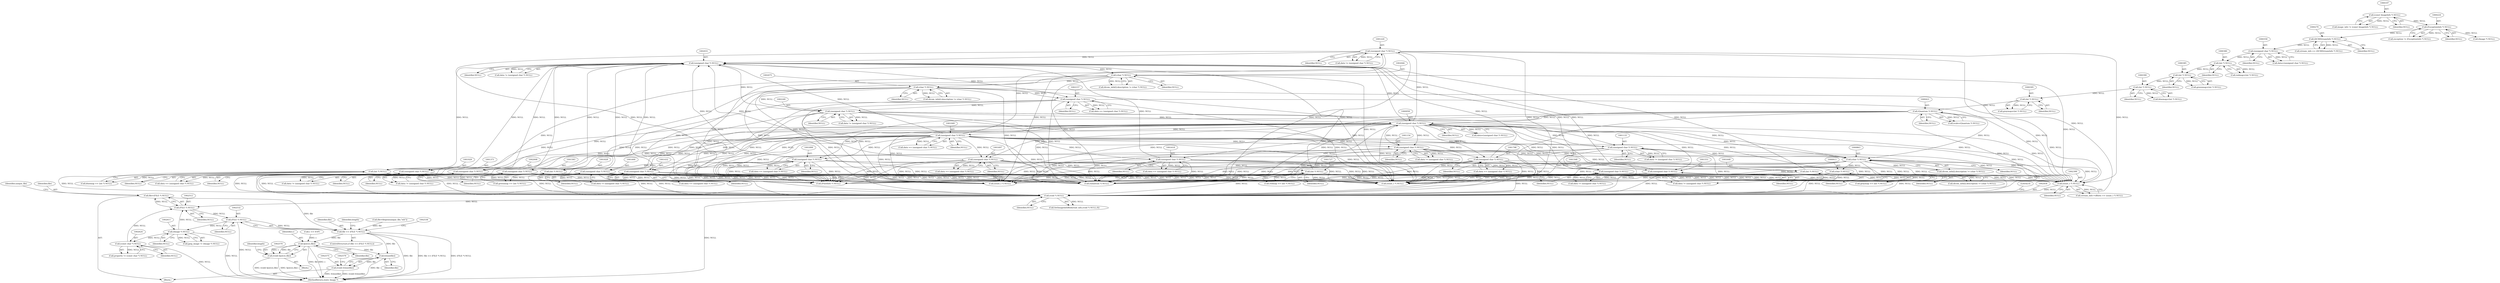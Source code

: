 digraph "0_ImageMagick_5511ef530576ed18fd636baa3bb4eda3d667665d@pointer" {
"1002509" [label="(Call,file=(FILE *) NULL)"];
"1002511" [label="(Call,(FILE *) NULL)"];
"1002457" [label="(Call,(void *) NULL)"];
"1001219" [label="(Call,(unsigned char *) NULL)"];
"1001048" [label="(Call,(unsigned char *) NULL)"];
"1000957" [label="(Call,(unsigned char *) NULL)"];
"1002248" [label="(Call,(unsigned char *) NULL)"];
"1002030" [label="(Call,(unsigned char *) NULL)"];
"1001431" [label="(Call,(unsigned char *) NULL)"];
"1001647" [label="(Call,(int *) NULL)"];
"1001617" [label="(Call,(unsigned char *) NULL)"];
"1001567" [label="(Call,(unsigned char *) NULL)"];
"1001726" [label="(Call,(int *) NULL)"];
"1001696" [label="(Call,(unsigned char *) NULL)"];
"1002007" [label="(Call,(unsigned char *) NULL)"];
"1001898" [label="(Call,(unsigned char *) NULL)"];
"1001797" [label="(Call,(unsigned char *) NULL)"];
"1001550" [label="(Call,(unsigned char *) NULL)"];
"1001827" [label="(Call,(int *) NULL)"];
"1001928" [label="(Call,(int *) NULL)"];
"1001370" [label="(Call,(unsigned char *) NULL)"];
"1001582" [label="(Call,(unsigned char *) NULL)"];
"1001599" [label="(Call,(unsigned char *) NULL)"];
"1002156" [label="(Call,(unsigned char *) NULL)"];
"1002074" [label="(Call,(char *) NULL)"];
"1002045" [label="(Call,(char *) NULL)"];
"1000420" [label="(Call,(Quantum *) NULL)"];
"1000394" [label="(Call,(int *) NULL)"];
"1000389" [label="(Call,(int *) NULL)"];
"1000384" [label="(Call,(int *) NULL)"];
"1000379" [label="(Call,(int *) NULL)"];
"1000357" [label="(Call,(unsigned char *) NULL)"];
"1000278" [label="(Call,(DCMStreamInfo *) NULL)"];
"1000223" [label="(Call,(ExceptionInfo *) NULL)"];
"1000196" [label="(Call,(const ImageInfo *) NULL)"];
"1000912" [label="(Call,(char *) NULL)"];
"1000862" [label="(Call,(char *) NULL)"];
"1001132" [label="(Call,(unsigned char *) NULL)"];
"1001153" [label="(Call,(unsigned char *) NULL)"];
"1002398" [label="(Call,(ssize_t *) NULL)"];
"1002623" [label="(Call,(const char *) NULL)"];
"1002610" [label="(Call,(Image *) NULL)"];
"1002531" [label="(Call,(FILE *) NULL)"];
"1002529" [label="(Call,file == (FILE *) NULL)"];
"1002571" [label="(Call,fputc(c,file))"];
"1002569" [label="(Call,(void) fputc(c,file))"];
"1002576" [label="(Call,fclose(file))"];
"1002574" [label="(Call,(void) fclose(file))"];
"1001698" [label="(Identifier,NULL)"];
"1001584" [label="(Identifier,NULL)"];
"1001582" [label="(Call,(unsigned char *) NULL)"];
"1002528" [label="(ControlStructure,if (file == (FILE *) NULL))"];
"1000221" [label="(Call,exception != (ExceptionInfo *) NULL)"];
"1002074" [label="(Call,(char *) NULL)"];
"1002076" [label="(Identifier,NULL)"];
"1000420" [label="(Call,(Quantum *) NULL)"];
"1001151" [label="(Call,data != (unsigned char *) NULL)"];
"1002250" [label="(Identifier,NULL)"];
"1002530" [label="(Identifier,file)"];
"1001050" [label="(Identifier,NULL)"];
"1002510" [label="(Identifier,file)"];
"1002551" [label="(Block,)"];
"1001155" [label="(Identifier,NULL)"];
"1000862" [label="(Call,(char *) NULL)"];
"1004591" [label="(Call,(ssize_t *) NULL)"];
"1000906" [label="(Call,dicom_info[i].description != (char *) NULL)"];
"1002689" [label="(Call,(Quantum *) NULL)"];
"1002612" [label="(Identifier,NULL)"];
"1000194" [label="(Call,image_info != (const ImageInfo *) NULL)"];
"1002400" [label="(Identifier,NULL)"];
"1000389" [label="(Call,(int *) NULL)"];
"1001928" [label="(Call,(int *) NULL)"];
"1000223" [label="(Call,(ExceptionInfo *) NULL)"];
"1002068" [label="(Call,dicom_info[i].description != (char *) NULL)"];
"1001649" [label="(Identifier,NULL)"];
"1000394" [label="(Call,(int *) NULL)"];
"1001601" [label="(Identifier,NULL)"];
"1001130" [label="(Call,data != (unsigned char *) NULL)"];
"1000396" [label="(Identifier,NULL)"];
"1002246" [label="(Call,data != (unsigned char *) NULL)"];
"1002576" [label="(Call,fclose(file))"];
"1002572" [label="(Identifier,c)"];
"1004677" [label="(MethodReturn,static Image *)"];
"1000418" [label="(Call,scale=(Quantum *) NULL)"];
"1002158" [label="(Identifier,NULL)"];
"1000196" [label="(Call,(const ImageInfo *) NULL)"];
"1002577" [label="(Identifier,file)"];
"1001368" [label="(Call,data == (unsigned char *) NULL)"];
"1002455" [label="(Call,SetImageInfoBlob(read_info,(void *) NULL,0))"];
"1000225" [label="(Identifier,NULL)"];
"1001134" [label="(Identifier,NULL)"];
"1002475" [label="(Block,)"];
"1002515" [label="(Identifier,unique_file)"];
"1002621" [label="(Call,property != (const char *) NULL)"];
"1000959" [label="(Identifier,NULL)"];
"1002799" [label="(Call,(ssize_t *) NULL)"];
"1000359" [label="(Identifier,NULL)"];
"1001221" [label="(Identifier,NULL)"];
"1000377" [label="(Call,redmap=(int *) NULL)"];
"1000379" [label="(Call,(int *) NULL)"];
"1001153" [label="(Call,(unsigned char *) NULL)"];
"1002009" [label="(Identifier,NULL)"];
"1002625" [label="(Identifier,NULL)"];
"1002030" [label="(Call,(unsigned char *) NULL)"];
"1001645" [label="(Call,graymap == (int *) NULL)"];
"1001132" [label="(Call,(unsigned char *) NULL)"];
"1001647" [label="(Call,(int *) NULL)"];
"1002610" [label="(Call,(Image *) NULL)"];
"1000914" [label="(Identifier,NULL)"];
"1002547" [label="(Identifier,length)"];
"1001617" [label="(Call,(unsigned char *) NULL)"];
"1002513" [label="(Identifier,NULL)"];
"1000278" [label="(Call,(DCMStreamInfo *) NULL)"];
"1000387" [label="(Call,bluemap=(int *) NULL)"];
"1002523" [label="(Call,file=fdopen(unique_file,\"wb\"))"];
"1002039" [label="(Call,dicom_info[i].description != (char *) NULL)"];
"1001724" [label="(Call,redmap == (int *) NULL)"];
"1000957" [label="(Call,(unsigned char *) NULL)"];
"1001799" [label="(Identifier,NULL)"];
"1002511" [label="(Call,(FILE *) NULL)"];
"1000422" [label="(Identifier,NULL)"];
"1001619" [label="(Identifier,NULL)"];
"1002248" [label="(Call,(unsigned char *) NULL)"];
"1002569" [label="(Call,(void) fputc(c,file))"];
"1002032" [label="(Identifier,NULL)"];
"1002156" [label="(Call,(unsigned char *) NULL)"];
"1001217" [label="(Call,data != (unsigned char *) NULL)"];
"1001552" [label="(Identifier,NULL)"];
"1000391" [label="(Identifier,NULL)"];
"1002550" [label="(Identifier,length)"];
"1001048" [label="(Call,(unsigned char *) NULL)"];
"1002005" [label="(Call,data != (unsigned char *) NULL)"];
"1002574" [label="(Call,(void) fclose(file))"];
"1002007" [label="(Call,(unsigned char *) NULL)"];
"1000198" [label="(Identifier,NULL)"];
"1002571" [label="(Call,fputc(c,file))"];
"1001567" [label="(Call,(unsigned char *) NULL)"];
"1001898" [label="(Call,(unsigned char *) NULL)"];
"1002045" [label="(Call,(char *) NULL)"];
"1001565" [label="(Call,data != (unsigned char *) NULL)"];
"1001825" [label="(Call,greenmap == (int *) NULL)"];
"1001896" [label="(Call,data == (unsigned char *) NULL)"];
"1000912" [label="(Call,(char *) NULL)"];
"1001433" [label="(Identifier,NULL)"];
"1001550" [label="(Call,(unsigned char *) NULL)"];
"1001728" [label="(Identifier,NULL)"];
"1000381" [label="(Identifier,NULL)"];
"1001726" [label="(Call,(int *) NULL)"];
"1002533" [label="(Identifier,NULL)"];
"1002028" [label="(Call,data != (unsigned char *) NULL)"];
"1000280" [label="(Identifier,NULL)"];
"1000386" [label="(Identifier,NULL)"];
"1000384" [label="(Call,(int *) NULL)"];
"1002460" [label="(Literal,0)"];
"1001926" [label="(Call,bluemap == (int *) NULL)"];
"1001900" [label="(Identifier,NULL)"];
"1001219" [label="(Call,(unsigned char *) NULL)"];
"1002608" [label="(Call,jpeg_image != (Image *) NULL)"];
"1002573" [label="(Identifier,file)"];
"1001431" [label="(Call,(unsigned char *) NULL)"];
"1001372" [label="(Identifier,NULL)"];
"1000392" [label="(Call,graymap=(int *) NULL)"];
"1002623" [label="(Call,(const char *) NULL)"];
"1002917" [label="(Call,(PixelInfo *) NULL)"];
"1001580" [label="(Call,data != (unsigned char *) NULL)"];
"1002459" [label="(Identifier,NULL)"];
"1002154" [label="(Call,data == (unsigned char *) NULL)"];
"1000955" [label="(Call,data=(unsigned char *) NULL)"];
"1000355" [label="(Call,data=(unsigned char *) NULL)"];
"1002394" [label="(Call,stream_info->offsets == (ssize_t *) NULL)"];
"1002398" [label="(Call,(ssize_t *) NULL)"];
"1001827" [label="(Call,(int *) NULL)"];
"1001046" [label="(Call,data == (unsigned char *) NULL)"];
"1001599" [label="(Call,(unsigned char *) NULL)"];
"1001694" [label="(Call,data == (unsigned char *) NULL)"];
"1001597" [label="(Call,data != (unsigned char *) NULL)"];
"1000357" [label="(Call,(unsigned char *) NULL)"];
"1002509" [label="(Call,file=(FILE *) NULL)"];
"1002529" [label="(Call,file == (FILE *) NULL)"];
"1002531" [label="(Call,(FILE *) NULL)"];
"1001795" [label="(Call,data == (unsigned char *) NULL)"];
"1000276" [label="(Call,stream_info == (DCMStreamInfo *) NULL)"];
"1002457" [label="(Call,(void *) NULL)"];
"1000382" [label="(Call,greenmap=(int *) NULL)"];
"1001548" [label="(Call,data != (unsigned char *) NULL)"];
"1000856" [label="(Call,dicom_info[i].description != (char *) NULL)"];
"1002557" [label="(Call,c == EOF)"];
"1001696" [label="(Call,(unsigned char *) NULL)"];
"1001615" [label="(Call,data == (unsigned char *) NULL)"];
"1000864" [label="(Identifier,NULL)"];
"1001429" [label="(Call,data == (unsigned char *) NULL)"];
"1001569" [label="(Identifier,NULL)"];
"1001829" [label="(Identifier,NULL)"];
"1001930" [label="(Identifier,NULL)"];
"1001797" [label="(Call,(unsigned char *) NULL)"];
"1000254" [label="(Call,(Image *) NULL)"];
"1001370" [label="(Call,(unsigned char *) NULL)"];
"1002047" [label="(Identifier,NULL)"];
"1002509" -> "1002475"  [label="AST: "];
"1002509" -> "1002511"  [label="CFG: "];
"1002510" -> "1002509"  [label="AST: "];
"1002511" -> "1002509"  [label="AST: "];
"1002515" -> "1002509"  [label="CFG: "];
"1002511" -> "1002509"  [label="DDG: NULL"];
"1002509" -> "1002529"  [label="DDG: file"];
"1002511" -> "1002513"  [label="CFG: "];
"1002512" -> "1002511"  [label="AST: "];
"1002513" -> "1002511"  [label="AST: "];
"1002457" -> "1002511"  [label="DDG: NULL"];
"1002623" -> "1002511"  [label="DDG: NULL"];
"1002610" -> "1002511"  [label="DDG: NULL"];
"1002511" -> "1002531"  [label="DDG: NULL"];
"1002457" -> "1002455"  [label="AST: "];
"1002457" -> "1002459"  [label="CFG: "];
"1002458" -> "1002457"  [label="AST: "];
"1002459" -> "1002457"  [label="AST: "];
"1002460" -> "1002457"  [label="CFG: "];
"1002457" -> "1004677"  [label="DDG: NULL"];
"1002457" -> "1002455"  [label="DDG: NULL"];
"1001219" -> "1002457"  [label="DDG: NULL"];
"1001431" -> "1002457"  [label="DDG: NULL"];
"1001647" -> "1002457"  [label="DDG: NULL"];
"1002398" -> "1002457"  [label="DDG: NULL"];
"1001567" -> "1002457"  [label="DDG: NULL"];
"1002248" -> "1002457"  [label="DDG: NULL"];
"1000862" -> "1002457"  [label="DDG: NULL"];
"1002156" -> "1002457"  [label="DDG: NULL"];
"1000420" -> "1002457"  [label="DDG: NULL"];
"1001726" -> "1002457"  [label="DDG: NULL"];
"1001696" -> "1002457"  [label="DDG: NULL"];
"1002007" -> "1002457"  [label="DDG: NULL"];
"1001898" -> "1002457"  [label="DDG: NULL"];
"1001797" -> "1002457"  [label="DDG: NULL"];
"1002074" -> "1002457"  [label="DDG: NULL"];
"1001550" -> "1002457"  [label="DDG: NULL"];
"1001132" -> "1002457"  [label="DDG: NULL"];
"1001153" -> "1002457"  [label="DDG: NULL"];
"1001827" -> "1002457"  [label="DDG: NULL"];
"1001928" -> "1002457"  [label="DDG: NULL"];
"1001048" -> "1002457"  [label="DDG: NULL"];
"1001617" -> "1002457"  [label="DDG: NULL"];
"1001370" -> "1002457"  [label="DDG: NULL"];
"1001582" -> "1002457"  [label="DDG: NULL"];
"1002045" -> "1002457"  [label="DDG: NULL"];
"1000912" -> "1002457"  [label="DDG: NULL"];
"1001599" -> "1002457"  [label="DDG: NULL"];
"1000957" -> "1002457"  [label="DDG: NULL"];
"1001219" -> "1001217"  [label="AST: "];
"1001219" -> "1001221"  [label="CFG: "];
"1001220" -> "1001219"  [label="AST: "];
"1001221" -> "1001219"  [label="AST: "];
"1001217" -> "1001219"  [label="CFG: "];
"1001219" -> "1001217"  [label="DDG: NULL"];
"1001048" -> "1001219"  [label="DDG: NULL"];
"1000957" -> "1001219"  [label="DDG: NULL"];
"1001219" -> "1002030"  [label="DDG: NULL"];
"1001219" -> "1002398"  [label="DDG: NULL"];
"1001219" -> "1002689"  [label="DDG: NULL"];
"1001219" -> "1002799"  [label="DDG: NULL"];
"1001219" -> "1002917"  [label="DDG: NULL"];
"1001219" -> "1004591"  [label="DDG: NULL"];
"1001048" -> "1001046"  [label="AST: "];
"1001048" -> "1001050"  [label="CFG: "];
"1001049" -> "1001048"  [label="AST: "];
"1001050" -> "1001048"  [label="AST: "];
"1001046" -> "1001048"  [label="CFG: "];
"1001048" -> "1001046"  [label="DDG: NULL"];
"1000957" -> "1001048"  [label="DDG: NULL"];
"1001048" -> "1001132"  [label="DDG: NULL"];
"1001048" -> "1001153"  [label="DDG: NULL"];
"1001048" -> "1001370"  [label="DDG: NULL"];
"1001048" -> "1001431"  [label="DDG: NULL"];
"1001048" -> "1001550"  [label="DDG: NULL"];
"1001048" -> "1001567"  [label="DDG: NULL"];
"1001048" -> "1001582"  [label="DDG: NULL"];
"1001048" -> "1001599"  [label="DDG: NULL"];
"1001048" -> "1001617"  [label="DDG: NULL"];
"1001048" -> "1001696"  [label="DDG: NULL"];
"1001048" -> "1001797"  [label="DDG: NULL"];
"1001048" -> "1001898"  [label="DDG: NULL"];
"1001048" -> "1002007"  [label="DDG: NULL"];
"1001048" -> "1002030"  [label="DDG: NULL"];
"1001048" -> "1002398"  [label="DDG: NULL"];
"1001048" -> "1002689"  [label="DDG: NULL"];
"1001048" -> "1002799"  [label="DDG: NULL"];
"1001048" -> "1002917"  [label="DDG: NULL"];
"1001048" -> "1004591"  [label="DDG: NULL"];
"1000957" -> "1000955"  [label="AST: "];
"1000957" -> "1000959"  [label="CFG: "];
"1000958" -> "1000957"  [label="AST: "];
"1000959" -> "1000957"  [label="AST: "];
"1000955" -> "1000957"  [label="CFG: "];
"1000957" -> "1000862"  [label="DDG: NULL"];
"1000957" -> "1000955"  [label="DDG: NULL"];
"1002248" -> "1000957"  [label="DDG: NULL"];
"1000420" -> "1000957"  [label="DDG: NULL"];
"1000912" -> "1000957"  [label="DDG: NULL"];
"1001132" -> "1000957"  [label="DDG: NULL"];
"1001153" -> "1000957"  [label="DDG: NULL"];
"1000957" -> "1001132"  [label="DDG: NULL"];
"1000957" -> "1001153"  [label="DDG: NULL"];
"1000957" -> "1001370"  [label="DDG: NULL"];
"1000957" -> "1001431"  [label="DDG: NULL"];
"1000957" -> "1001550"  [label="DDG: NULL"];
"1000957" -> "1001567"  [label="DDG: NULL"];
"1000957" -> "1001582"  [label="DDG: NULL"];
"1000957" -> "1001599"  [label="DDG: NULL"];
"1000957" -> "1001617"  [label="DDG: NULL"];
"1000957" -> "1001696"  [label="DDG: NULL"];
"1000957" -> "1001797"  [label="DDG: NULL"];
"1000957" -> "1001898"  [label="DDG: NULL"];
"1000957" -> "1002007"  [label="DDG: NULL"];
"1000957" -> "1002030"  [label="DDG: NULL"];
"1000957" -> "1002398"  [label="DDG: NULL"];
"1000957" -> "1002689"  [label="DDG: NULL"];
"1000957" -> "1002799"  [label="DDG: NULL"];
"1000957" -> "1002917"  [label="DDG: NULL"];
"1000957" -> "1004591"  [label="DDG: NULL"];
"1002248" -> "1002246"  [label="AST: "];
"1002248" -> "1002250"  [label="CFG: "];
"1002249" -> "1002248"  [label="AST: "];
"1002250" -> "1002248"  [label="AST: "];
"1002246" -> "1002248"  [label="CFG: "];
"1002248" -> "1000862"  [label="DDG: NULL"];
"1002248" -> "1002246"  [label="DDG: NULL"];
"1002030" -> "1002248"  [label="DDG: NULL"];
"1002156" -> "1002248"  [label="DDG: NULL"];
"1002074" -> "1002248"  [label="DDG: NULL"];
"1002248" -> "1002398"  [label="DDG: NULL"];
"1002248" -> "1002689"  [label="DDG: NULL"];
"1002248" -> "1002799"  [label="DDG: NULL"];
"1002248" -> "1002917"  [label="DDG: NULL"];
"1002248" -> "1004591"  [label="DDG: NULL"];
"1002030" -> "1002028"  [label="AST: "];
"1002030" -> "1002032"  [label="CFG: "];
"1002031" -> "1002030"  [label="AST: "];
"1002032" -> "1002030"  [label="AST: "];
"1002028" -> "1002030"  [label="CFG: "];
"1002030" -> "1002028"  [label="DDG: NULL"];
"1001431" -> "1002030"  [label="DDG: NULL"];
"1001647" -> "1002030"  [label="DDG: NULL"];
"1001567" -> "1002030"  [label="DDG: NULL"];
"1001726" -> "1002030"  [label="DDG: NULL"];
"1001696" -> "1002030"  [label="DDG: NULL"];
"1002007" -> "1002030"  [label="DDG: NULL"];
"1001898" -> "1002030"  [label="DDG: NULL"];
"1001797" -> "1002030"  [label="DDG: NULL"];
"1001550" -> "1002030"  [label="DDG: NULL"];
"1001827" -> "1002030"  [label="DDG: NULL"];
"1001928" -> "1002030"  [label="DDG: NULL"];
"1001617" -> "1002030"  [label="DDG: NULL"];
"1001370" -> "1002030"  [label="DDG: NULL"];
"1001582" -> "1002030"  [label="DDG: NULL"];
"1001599" -> "1002030"  [label="DDG: NULL"];
"1002030" -> "1002045"  [label="DDG: NULL"];
"1002030" -> "1002156"  [label="DDG: NULL"];
"1001431" -> "1001429"  [label="AST: "];
"1001431" -> "1001433"  [label="CFG: "];
"1001432" -> "1001431"  [label="AST: "];
"1001433" -> "1001431"  [label="AST: "];
"1001429" -> "1001431"  [label="CFG: "];
"1001431" -> "1001429"  [label="DDG: NULL"];
"1001431" -> "1002398"  [label="DDG: NULL"];
"1001431" -> "1002689"  [label="DDG: NULL"];
"1001431" -> "1002799"  [label="DDG: NULL"];
"1001431" -> "1002917"  [label="DDG: NULL"];
"1001431" -> "1004591"  [label="DDG: NULL"];
"1001647" -> "1001645"  [label="AST: "];
"1001647" -> "1001649"  [label="CFG: "];
"1001648" -> "1001647"  [label="AST: "];
"1001649" -> "1001647"  [label="AST: "];
"1001645" -> "1001647"  [label="CFG: "];
"1001647" -> "1001645"  [label="DDG: NULL"];
"1001617" -> "1001647"  [label="DDG: NULL"];
"1001647" -> "1002398"  [label="DDG: NULL"];
"1001647" -> "1002689"  [label="DDG: NULL"];
"1001647" -> "1002799"  [label="DDG: NULL"];
"1001647" -> "1002917"  [label="DDG: NULL"];
"1001647" -> "1004591"  [label="DDG: NULL"];
"1001617" -> "1001615"  [label="AST: "];
"1001617" -> "1001619"  [label="CFG: "];
"1001618" -> "1001617"  [label="AST: "];
"1001619" -> "1001617"  [label="AST: "];
"1001615" -> "1001617"  [label="CFG: "];
"1001617" -> "1001615"  [label="DDG: NULL"];
"1001617" -> "1002398"  [label="DDG: NULL"];
"1001617" -> "1002689"  [label="DDG: NULL"];
"1001617" -> "1002799"  [label="DDG: NULL"];
"1001617" -> "1002917"  [label="DDG: NULL"];
"1001617" -> "1004591"  [label="DDG: NULL"];
"1001567" -> "1001565"  [label="AST: "];
"1001567" -> "1001569"  [label="CFG: "];
"1001568" -> "1001567"  [label="AST: "];
"1001569" -> "1001567"  [label="AST: "];
"1001565" -> "1001567"  [label="CFG: "];
"1001567" -> "1001565"  [label="DDG: NULL"];
"1001567" -> "1002398"  [label="DDG: NULL"];
"1001567" -> "1002689"  [label="DDG: NULL"];
"1001567" -> "1002799"  [label="DDG: NULL"];
"1001567" -> "1002917"  [label="DDG: NULL"];
"1001567" -> "1004591"  [label="DDG: NULL"];
"1001726" -> "1001724"  [label="AST: "];
"1001726" -> "1001728"  [label="CFG: "];
"1001727" -> "1001726"  [label="AST: "];
"1001728" -> "1001726"  [label="AST: "];
"1001724" -> "1001726"  [label="CFG: "];
"1001726" -> "1001724"  [label="DDG: NULL"];
"1001696" -> "1001726"  [label="DDG: NULL"];
"1001726" -> "1002398"  [label="DDG: NULL"];
"1001726" -> "1002689"  [label="DDG: NULL"];
"1001726" -> "1002799"  [label="DDG: NULL"];
"1001726" -> "1002917"  [label="DDG: NULL"];
"1001726" -> "1004591"  [label="DDG: NULL"];
"1001696" -> "1001694"  [label="AST: "];
"1001696" -> "1001698"  [label="CFG: "];
"1001697" -> "1001696"  [label="AST: "];
"1001698" -> "1001696"  [label="AST: "];
"1001694" -> "1001696"  [label="CFG: "];
"1001696" -> "1001694"  [label="DDG: NULL"];
"1001696" -> "1002398"  [label="DDG: NULL"];
"1001696" -> "1002689"  [label="DDG: NULL"];
"1001696" -> "1002799"  [label="DDG: NULL"];
"1001696" -> "1002917"  [label="DDG: NULL"];
"1001696" -> "1004591"  [label="DDG: NULL"];
"1002007" -> "1002005"  [label="AST: "];
"1002007" -> "1002009"  [label="CFG: "];
"1002008" -> "1002007"  [label="AST: "];
"1002009" -> "1002007"  [label="AST: "];
"1002005" -> "1002007"  [label="CFG: "];
"1002007" -> "1002005"  [label="DDG: NULL"];
"1002007" -> "1002398"  [label="DDG: NULL"];
"1002007" -> "1002689"  [label="DDG: NULL"];
"1002007" -> "1002799"  [label="DDG: NULL"];
"1002007" -> "1002917"  [label="DDG: NULL"];
"1002007" -> "1004591"  [label="DDG: NULL"];
"1001898" -> "1001896"  [label="AST: "];
"1001898" -> "1001900"  [label="CFG: "];
"1001899" -> "1001898"  [label="AST: "];
"1001900" -> "1001898"  [label="AST: "];
"1001896" -> "1001898"  [label="CFG: "];
"1001898" -> "1001896"  [label="DDG: NULL"];
"1001898" -> "1001928"  [label="DDG: NULL"];
"1001898" -> "1002398"  [label="DDG: NULL"];
"1001898" -> "1002689"  [label="DDG: NULL"];
"1001898" -> "1002799"  [label="DDG: NULL"];
"1001898" -> "1002917"  [label="DDG: NULL"];
"1001898" -> "1004591"  [label="DDG: NULL"];
"1001797" -> "1001795"  [label="AST: "];
"1001797" -> "1001799"  [label="CFG: "];
"1001798" -> "1001797"  [label="AST: "];
"1001799" -> "1001797"  [label="AST: "];
"1001795" -> "1001797"  [label="CFG: "];
"1001797" -> "1001795"  [label="DDG: NULL"];
"1001797" -> "1001827"  [label="DDG: NULL"];
"1001797" -> "1002398"  [label="DDG: NULL"];
"1001797" -> "1002689"  [label="DDG: NULL"];
"1001797" -> "1002799"  [label="DDG: NULL"];
"1001797" -> "1002917"  [label="DDG: NULL"];
"1001797" -> "1004591"  [label="DDG: NULL"];
"1001550" -> "1001548"  [label="AST: "];
"1001550" -> "1001552"  [label="CFG: "];
"1001551" -> "1001550"  [label="AST: "];
"1001552" -> "1001550"  [label="AST: "];
"1001548" -> "1001550"  [label="CFG: "];
"1001550" -> "1001548"  [label="DDG: NULL"];
"1001550" -> "1002398"  [label="DDG: NULL"];
"1001550" -> "1002689"  [label="DDG: NULL"];
"1001550" -> "1002799"  [label="DDG: NULL"];
"1001550" -> "1002917"  [label="DDG: NULL"];
"1001550" -> "1004591"  [label="DDG: NULL"];
"1001827" -> "1001825"  [label="AST: "];
"1001827" -> "1001829"  [label="CFG: "];
"1001828" -> "1001827"  [label="AST: "];
"1001829" -> "1001827"  [label="AST: "];
"1001825" -> "1001827"  [label="CFG: "];
"1001827" -> "1001825"  [label="DDG: NULL"];
"1001827" -> "1002398"  [label="DDG: NULL"];
"1001827" -> "1002689"  [label="DDG: NULL"];
"1001827" -> "1002799"  [label="DDG: NULL"];
"1001827" -> "1002917"  [label="DDG: NULL"];
"1001827" -> "1004591"  [label="DDG: NULL"];
"1001928" -> "1001926"  [label="AST: "];
"1001928" -> "1001930"  [label="CFG: "];
"1001929" -> "1001928"  [label="AST: "];
"1001930" -> "1001928"  [label="AST: "];
"1001926" -> "1001928"  [label="CFG: "];
"1001928" -> "1001926"  [label="DDG: NULL"];
"1001928" -> "1002398"  [label="DDG: NULL"];
"1001928" -> "1002689"  [label="DDG: NULL"];
"1001928" -> "1002799"  [label="DDG: NULL"];
"1001928" -> "1002917"  [label="DDG: NULL"];
"1001928" -> "1004591"  [label="DDG: NULL"];
"1001370" -> "1001368"  [label="AST: "];
"1001370" -> "1001372"  [label="CFG: "];
"1001371" -> "1001370"  [label="AST: "];
"1001372" -> "1001370"  [label="AST: "];
"1001368" -> "1001370"  [label="CFG: "];
"1001370" -> "1001368"  [label="DDG: NULL"];
"1001370" -> "1002398"  [label="DDG: NULL"];
"1001370" -> "1002689"  [label="DDG: NULL"];
"1001370" -> "1002799"  [label="DDG: NULL"];
"1001370" -> "1002917"  [label="DDG: NULL"];
"1001370" -> "1004591"  [label="DDG: NULL"];
"1001582" -> "1001580"  [label="AST: "];
"1001582" -> "1001584"  [label="CFG: "];
"1001583" -> "1001582"  [label="AST: "];
"1001584" -> "1001582"  [label="AST: "];
"1001580" -> "1001582"  [label="CFG: "];
"1001582" -> "1001580"  [label="DDG: NULL"];
"1001582" -> "1002398"  [label="DDG: NULL"];
"1001582" -> "1002689"  [label="DDG: NULL"];
"1001582" -> "1002799"  [label="DDG: NULL"];
"1001582" -> "1002917"  [label="DDG: NULL"];
"1001582" -> "1004591"  [label="DDG: NULL"];
"1001599" -> "1001597"  [label="AST: "];
"1001599" -> "1001601"  [label="CFG: "];
"1001600" -> "1001599"  [label="AST: "];
"1001601" -> "1001599"  [label="AST: "];
"1001597" -> "1001599"  [label="CFG: "];
"1001599" -> "1001597"  [label="DDG: NULL"];
"1001599" -> "1002398"  [label="DDG: NULL"];
"1001599" -> "1002689"  [label="DDG: NULL"];
"1001599" -> "1002799"  [label="DDG: NULL"];
"1001599" -> "1002917"  [label="DDG: NULL"];
"1001599" -> "1004591"  [label="DDG: NULL"];
"1002156" -> "1002154"  [label="AST: "];
"1002156" -> "1002158"  [label="CFG: "];
"1002157" -> "1002156"  [label="AST: "];
"1002158" -> "1002156"  [label="AST: "];
"1002154" -> "1002156"  [label="CFG: "];
"1002156" -> "1002154"  [label="DDG: NULL"];
"1002074" -> "1002156"  [label="DDG: NULL"];
"1002156" -> "1002398"  [label="DDG: NULL"];
"1002156" -> "1002689"  [label="DDG: NULL"];
"1002156" -> "1002799"  [label="DDG: NULL"];
"1002156" -> "1002917"  [label="DDG: NULL"];
"1002156" -> "1004591"  [label="DDG: NULL"];
"1002074" -> "1002068"  [label="AST: "];
"1002074" -> "1002076"  [label="CFG: "];
"1002075" -> "1002074"  [label="AST: "];
"1002076" -> "1002074"  [label="AST: "];
"1002068" -> "1002074"  [label="CFG: "];
"1002074" -> "1002068"  [label="DDG: NULL"];
"1002045" -> "1002074"  [label="DDG: NULL"];
"1002074" -> "1002398"  [label="DDG: NULL"];
"1002074" -> "1002689"  [label="DDG: NULL"];
"1002074" -> "1002799"  [label="DDG: NULL"];
"1002074" -> "1002917"  [label="DDG: NULL"];
"1002074" -> "1004591"  [label="DDG: NULL"];
"1002045" -> "1002039"  [label="AST: "];
"1002045" -> "1002047"  [label="CFG: "];
"1002046" -> "1002045"  [label="AST: "];
"1002047" -> "1002045"  [label="AST: "];
"1002039" -> "1002045"  [label="CFG: "];
"1002045" -> "1002039"  [label="DDG: NULL"];
"1002045" -> "1002398"  [label="DDG: NULL"];
"1002045" -> "1002689"  [label="DDG: NULL"];
"1002045" -> "1002799"  [label="DDG: NULL"];
"1002045" -> "1002917"  [label="DDG: NULL"];
"1002045" -> "1004591"  [label="DDG: NULL"];
"1000420" -> "1000418"  [label="AST: "];
"1000420" -> "1000422"  [label="CFG: "];
"1000421" -> "1000420"  [label="AST: "];
"1000422" -> "1000420"  [label="AST: "];
"1000418" -> "1000420"  [label="CFG: "];
"1000420" -> "1000418"  [label="DDG: NULL"];
"1000394" -> "1000420"  [label="DDG: NULL"];
"1000420" -> "1000862"  [label="DDG: NULL"];
"1000420" -> "1002398"  [label="DDG: NULL"];
"1000420" -> "1002689"  [label="DDG: NULL"];
"1000420" -> "1002799"  [label="DDG: NULL"];
"1000420" -> "1002917"  [label="DDG: NULL"];
"1000420" -> "1004591"  [label="DDG: NULL"];
"1000394" -> "1000392"  [label="AST: "];
"1000394" -> "1000396"  [label="CFG: "];
"1000395" -> "1000394"  [label="AST: "];
"1000396" -> "1000394"  [label="AST: "];
"1000392" -> "1000394"  [label="CFG: "];
"1000394" -> "1000392"  [label="DDG: NULL"];
"1000389" -> "1000394"  [label="DDG: NULL"];
"1000389" -> "1000387"  [label="AST: "];
"1000389" -> "1000391"  [label="CFG: "];
"1000390" -> "1000389"  [label="AST: "];
"1000391" -> "1000389"  [label="AST: "];
"1000387" -> "1000389"  [label="CFG: "];
"1000389" -> "1000387"  [label="DDG: NULL"];
"1000384" -> "1000389"  [label="DDG: NULL"];
"1000384" -> "1000382"  [label="AST: "];
"1000384" -> "1000386"  [label="CFG: "];
"1000385" -> "1000384"  [label="AST: "];
"1000386" -> "1000384"  [label="AST: "];
"1000382" -> "1000384"  [label="CFG: "];
"1000384" -> "1000382"  [label="DDG: NULL"];
"1000379" -> "1000384"  [label="DDG: NULL"];
"1000379" -> "1000377"  [label="AST: "];
"1000379" -> "1000381"  [label="CFG: "];
"1000380" -> "1000379"  [label="AST: "];
"1000381" -> "1000379"  [label="AST: "];
"1000377" -> "1000379"  [label="CFG: "];
"1000379" -> "1000377"  [label="DDG: NULL"];
"1000357" -> "1000379"  [label="DDG: NULL"];
"1000357" -> "1000355"  [label="AST: "];
"1000357" -> "1000359"  [label="CFG: "];
"1000358" -> "1000357"  [label="AST: "];
"1000359" -> "1000357"  [label="AST: "];
"1000355" -> "1000357"  [label="CFG: "];
"1000357" -> "1000355"  [label="DDG: NULL"];
"1000278" -> "1000357"  [label="DDG: NULL"];
"1000278" -> "1000276"  [label="AST: "];
"1000278" -> "1000280"  [label="CFG: "];
"1000279" -> "1000278"  [label="AST: "];
"1000280" -> "1000278"  [label="AST: "];
"1000276" -> "1000278"  [label="CFG: "];
"1000278" -> "1000276"  [label="DDG: NULL"];
"1000223" -> "1000278"  [label="DDG: NULL"];
"1000223" -> "1000221"  [label="AST: "];
"1000223" -> "1000225"  [label="CFG: "];
"1000224" -> "1000223"  [label="AST: "];
"1000225" -> "1000223"  [label="AST: "];
"1000221" -> "1000223"  [label="CFG: "];
"1000223" -> "1000221"  [label="DDG: NULL"];
"1000196" -> "1000223"  [label="DDG: NULL"];
"1000223" -> "1000254"  [label="DDG: NULL"];
"1000196" -> "1000194"  [label="AST: "];
"1000196" -> "1000198"  [label="CFG: "];
"1000197" -> "1000196"  [label="AST: "];
"1000198" -> "1000196"  [label="AST: "];
"1000194" -> "1000196"  [label="CFG: "];
"1000196" -> "1000194"  [label="DDG: NULL"];
"1000912" -> "1000906"  [label="AST: "];
"1000912" -> "1000914"  [label="CFG: "];
"1000913" -> "1000912"  [label="AST: "];
"1000914" -> "1000912"  [label="AST: "];
"1000906" -> "1000912"  [label="CFG: "];
"1000912" -> "1000906"  [label="DDG: NULL"];
"1000862" -> "1000912"  [label="DDG: NULL"];
"1000912" -> "1002398"  [label="DDG: NULL"];
"1000912" -> "1002689"  [label="DDG: NULL"];
"1000912" -> "1002799"  [label="DDG: NULL"];
"1000912" -> "1002917"  [label="DDG: NULL"];
"1000912" -> "1004591"  [label="DDG: NULL"];
"1000862" -> "1000856"  [label="AST: "];
"1000862" -> "1000864"  [label="CFG: "];
"1000863" -> "1000862"  [label="AST: "];
"1000864" -> "1000862"  [label="AST: "];
"1000856" -> "1000862"  [label="CFG: "];
"1000862" -> "1000856"  [label="DDG: NULL"];
"1001132" -> "1000862"  [label="DDG: NULL"];
"1001153" -> "1000862"  [label="DDG: NULL"];
"1000862" -> "1002398"  [label="DDG: NULL"];
"1000862" -> "1002689"  [label="DDG: NULL"];
"1000862" -> "1002799"  [label="DDG: NULL"];
"1000862" -> "1002917"  [label="DDG: NULL"];
"1000862" -> "1004591"  [label="DDG: NULL"];
"1001132" -> "1001130"  [label="AST: "];
"1001132" -> "1001134"  [label="CFG: "];
"1001133" -> "1001132"  [label="AST: "];
"1001134" -> "1001132"  [label="AST: "];
"1001130" -> "1001132"  [label="CFG: "];
"1001132" -> "1001130"  [label="DDG: NULL"];
"1001132" -> "1002398"  [label="DDG: NULL"];
"1001132" -> "1002689"  [label="DDG: NULL"];
"1001132" -> "1002799"  [label="DDG: NULL"];
"1001132" -> "1002917"  [label="DDG: NULL"];
"1001132" -> "1004591"  [label="DDG: NULL"];
"1001153" -> "1001151"  [label="AST: "];
"1001153" -> "1001155"  [label="CFG: "];
"1001154" -> "1001153"  [label="AST: "];
"1001155" -> "1001153"  [label="AST: "];
"1001151" -> "1001153"  [label="CFG: "];
"1001153" -> "1001151"  [label="DDG: NULL"];
"1001153" -> "1002398"  [label="DDG: NULL"];
"1001153" -> "1002689"  [label="DDG: NULL"];
"1001153" -> "1002799"  [label="DDG: NULL"];
"1001153" -> "1002917"  [label="DDG: NULL"];
"1001153" -> "1004591"  [label="DDG: NULL"];
"1002398" -> "1002394"  [label="AST: "];
"1002398" -> "1002400"  [label="CFG: "];
"1002399" -> "1002398"  [label="AST: "];
"1002400" -> "1002398"  [label="AST: "];
"1002394" -> "1002398"  [label="CFG: "];
"1002398" -> "1002394"  [label="DDG: NULL"];
"1002623" -> "1002621"  [label="AST: "];
"1002623" -> "1002625"  [label="CFG: "];
"1002624" -> "1002623"  [label="AST: "];
"1002625" -> "1002623"  [label="AST: "];
"1002621" -> "1002623"  [label="CFG: "];
"1002623" -> "1004677"  [label="DDG: NULL"];
"1002623" -> "1002621"  [label="DDG: NULL"];
"1002610" -> "1002623"  [label="DDG: NULL"];
"1002610" -> "1002608"  [label="AST: "];
"1002610" -> "1002612"  [label="CFG: "];
"1002611" -> "1002610"  [label="AST: "];
"1002612" -> "1002610"  [label="AST: "];
"1002608" -> "1002610"  [label="CFG: "];
"1002610" -> "1004677"  [label="DDG: NULL"];
"1002610" -> "1002608"  [label="DDG: NULL"];
"1002531" -> "1002610"  [label="DDG: NULL"];
"1002531" -> "1002529"  [label="AST: "];
"1002531" -> "1002533"  [label="CFG: "];
"1002532" -> "1002531"  [label="AST: "];
"1002533" -> "1002531"  [label="AST: "];
"1002529" -> "1002531"  [label="CFG: "];
"1002531" -> "1004677"  [label="DDG: NULL"];
"1002531" -> "1002529"  [label="DDG: NULL"];
"1002529" -> "1002528"  [label="AST: "];
"1002530" -> "1002529"  [label="AST: "];
"1002536" -> "1002529"  [label="CFG: "];
"1002547" -> "1002529"  [label="CFG: "];
"1002529" -> "1004677"  [label="DDG: file"];
"1002529" -> "1004677"  [label="DDG: file == (FILE *) NULL"];
"1002529" -> "1004677"  [label="DDG: (FILE *) NULL"];
"1002523" -> "1002529"  [label="DDG: file"];
"1002529" -> "1002571"  [label="DDG: file"];
"1002529" -> "1002576"  [label="DDG: file"];
"1002571" -> "1002569"  [label="AST: "];
"1002571" -> "1002573"  [label="CFG: "];
"1002572" -> "1002571"  [label="AST: "];
"1002573" -> "1002571"  [label="AST: "];
"1002569" -> "1002571"  [label="CFG: "];
"1002571" -> "1004677"  [label="DDG: file"];
"1002571" -> "1004677"  [label="DDG: c"];
"1002571" -> "1002569"  [label="DDG: c"];
"1002571" -> "1002569"  [label="DDG: file"];
"1002557" -> "1002571"  [label="DDG: c"];
"1002571" -> "1002576"  [label="DDG: file"];
"1002569" -> "1002551"  [label="AST: "];
"1002570" -> "1002569"  [label="AST: "];
"1002550" -> "1002569"  [label="CFG: "];
"1002569" -> "1004677"  [label="DDG: fputc(c,file)"];
"1002569" -> "1004677"  [label="DDG: (void) fputc(c,file)"];
"1002576" -> "1002574"  [label="AST: "];
"1002576" -> "1002577"  [label="CFG: "];
"1002577" -> "1002576"  [label="AST: "];
"1002574" -> "1002576"  [label="CFG: "];
"1002576" -> "1004677"  [label="DDG: file"];
"1002576" -> "1002574"  [label="DDG: file"];
"1002574" -> "1002475"  [label="AST: "];
"1002575" -> "1002574"  [label="AST: "];
"1002579" -> "1002574"  [label="CFG: "];
"1002574" -> "1004677"  [label="DDG: (void) fclose(file)"];
"1002574" -> "1004677"  [label="DDG: fclose(file)"];
}
